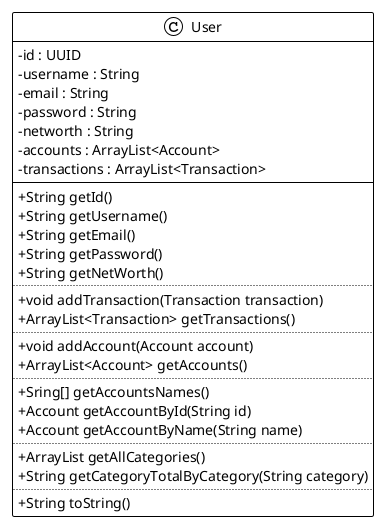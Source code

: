 @startuml
!theme plain
skinparam classAttributeIconSize 0
Class User {
- id : UUID
- username : String
- email : String
- password : String
- networth : String
- accounts : ArrayList<Account> 
- transactions : ArrayList<Transaction> 
__
+ String getId()
+ String getUsername()
+ String getEmail()
+ String getPassword()
+ String getNetWorth()
..
+ void addTransaction(Transaction transaction)
+ ArrayList<Transaction> getTransactions()
..
+ void addAccount(Account account)
+ ArrayList<Account> getAccounts()
..
+ Sring[] getAccountsNames()
+ Account getAccountById(String id)
+ Account getAccountByName(String name)
..
+ ArrayList getAllCategories()
+ String getCategoryTotalByCategory(String category)
..
+ String toString()
}
@enduml
